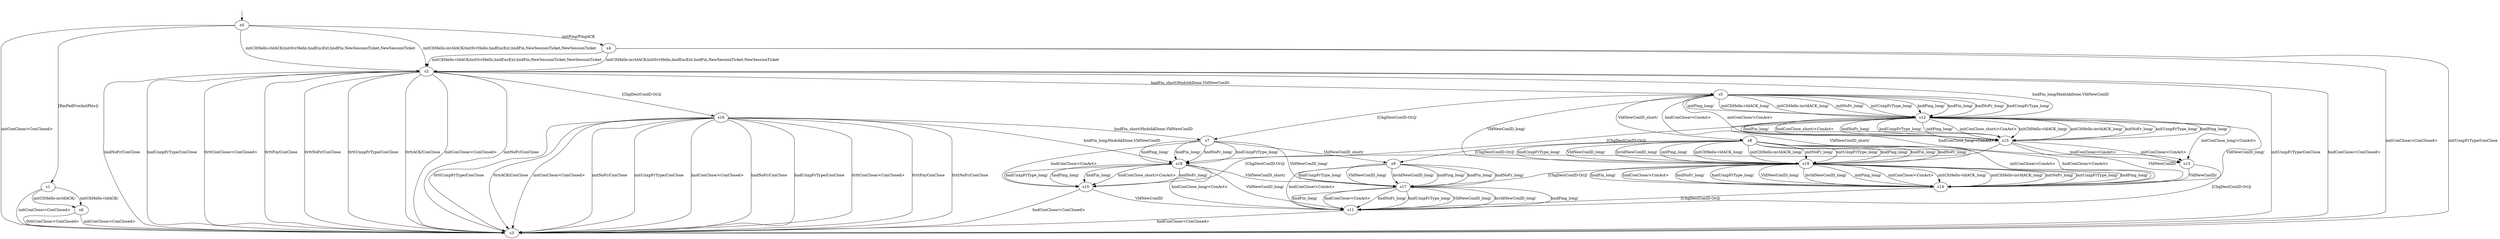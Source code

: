 digraph "../results/lsquicModels/lsquic-PSK-0/learnedModel" {
s0 [label=s0];
s1 [label=s1];
s2 [label=s2];
s3 [label=s3];
s4 [label=s4];
s5 [label=s5];
s6 [label=s6];
s7 [label=s7];
s8 [label=s8];
s9 [label=s9];
s10 [label=s10];
s11 [label=s11];
s12 [label=s12];
s13 [label=s13];
s14 [label=s14];
s15 [label=s15];
s16 [label=s16];
s17 [label=s17];
s18 [label=s18];
s19 [label=s19];
s0 -> s4  [label="initPing/PingACK "];
s0 -> s3  [label="initConClose/<ConClosed> "];
s0 -> s2  [label="initCltHello-vldACK/initSvrHello,hndEncExt,hndFin,NewSessionTicket,NewSessionTicket "];
s0 -> s2  [label="initCltHello-invldACK/initSvrHello,hndEncExt,hndFin,NewSessionTicket,NewSessionTicket "];
s0 -> s1  [label="[RmPadFrmInitPkts]/ "];
s1 -> s3  [label="initConClose/<ConClosed> "];
s1 -> s6  [label="initCltHello-vldACK/ "];
s1 -> s6  [label="initCltHello-invldACK/ "];
s2 -> s3  [label="initConClose/<ConClosed> "];
s2 -> s3  [label="initNoFr/ConClose "];
s2 -> s3  [label="initUnxpFrType/ConClose "];
s2 -> s5  [label="hndFin_short/HndshkDone,VldNewConID "];
s2 -> s12  [label="hndFin_long/HndshkDone,VldNewConID "];
s2 -> s3  [label="hndConClose/<ConClosed> "];
s2 -> s3  [label="hndNoFr/ConClose "];
s2 -> s3  [label="hndUnxpFrType/ConClose "];
s2 -> s3  [label="0rttConClose/<ConClosed> "];
s2 -> s3  [label="0rttFin/ConClose "];
s2 -> s3  [label="0rttNoFr/ConClose "];
s2 -> s3  [label="0rttUnxpFrType/ConClose "];
s2 -> s3  [label="0rttACK/ConClose "];
s2 -> s16  [label="[ChgDestConID-Ori]/ "];
s4 -> s3  [label="initConClose/<ConClosed> "];
s4 -> s2  [label="initCltHello-vldACK/initSvrHello,hndEncExt,hndFin,NewSessionTicket,NewSessionTicket "];
s4 -> s2  [label="initCltHello-invldACK/initSvrHello,hndEncExt,hndFin,NewSessionTicket,NewSessionTicket "];
s4 -> s3  [label="initUnxpFrType/ConClose "];
s5 -> s12  [label="initPing_long/ "];
s5 -> s15  [label="initConClose/<ConAct> "];
s5 -> s12  [label="initCltHello-vldACK_long/ "];
s5 -> s12  [label="initCltHello-invldACK_long/ "];
s5 -> s12  [label="initNoFr_long/ "];
s5 -> s12  [label="initUnxpFrType_long/ "];
s5 -> s12  [label="hndPing_long/ "];
s5 -> s12  [label="hndFin_long/ "];
s5 -> s15  [label="hndConClose/<ConAct> "];
s5 -> s12  [label="hndNoFr_long/ "];
s5 -> s12  [label="hndUnxpFrType_long/ "];
s5 -> s8  [label="VldNewConID_short/ "];
s5 -> s19  [label="VldNewConID_long/ "];
s5 -> s7  [label="[ChgDestConID-Ori]/ "];
s6 -> s3  [label="initConClose/<ConClosed> "];
s6 -> s3  [label="0rttConClose/<ConClosed> "];
s7 -> s18  [label="hndPing_long/ "];
s7 -> s18  [label="hndFin_long/ "];
s7 -> s10  [label="hndConClose/<ConAct> "];
s7 -> s18  [label="hndNoFr_long/ "];
s7 -> s18  [label="hndUnxpFrType_long/ "];
s7 -> s9  [label="VldNewConID_short/ "];
s7 -> s17  [label="VldNewConID_long/ "];
s8 -> s19  [label="initPing_long/ "];
s8 -> s14  [label="initConClose/<ConAct> "];
s8 -> s19  [label="initCltHello-vldACK_long/ "];
s8 -> s19  [label="initCltHello-invldACK_long/ "];
s8 -> s19  [label="initNoFr_long/ "];
s8 -> s19  [label="initUnxpFrType_long/ "];
s8 -> s19  [label="hndPing_long/ "];
s8 -> s19  [label="hndFin_long/ "];
s8 -> s14  [label="hndConClose/<ConAct> "];
s8 -> s19  [label="hndNoFr_long/ "];
s8 -> s19  [label="hndUnxpFrType_long/ "];
s8 -> s19  [label="VldNewConID_long/ "];
s8 -> s19  [label="InvldNewConID_long/ "];
s8 -> s9  [label="[ChgDestConID-Ori]/ "];
s9 -> s17  [label="hndPing_long/ "];
s9 -> s17  [label="hndFin_long/ "];
s9 -> s11  [label="hndConClose/<ConAct> "];
s9 -> s17  [label="hndNoFr_long/ "];
s9 -> s17  [label="hndUnxpFrType_long/ "];
s9 -> s17  [label="VldNewConID_long/ "];
s9 -> s17  [label="InvldNewConID_long/ "];
s10 -> s3  [label="hndConClose/<ConClosed> "];
s10 -> s11  [label="VldNewConID/ "];
s11 -> s3  [label="hndConClose/<ConClosed> "];
s12 -> s15  [label="initPing_long/ "];
s12 -> s15  [label="initConClose_short/<ConAct> "];
s12 -> s13  [label="initConClose_long/<ConAct> "];
s12 -> s15  [label="initCltHello-vldACK_long/ "];
s12 -> s15  [label="initCltHello-invldACK_long/ "];
s12 -> s15  [label="initNoFr_long/ "];
s12 -> s15  [label="initUnxpFrType_long/ "];
s12 -> s15  [label="hndPing_long/ "];
s12 -> s15  [label="hndFin_long/ "];
s12 -> s15  [label="hndConClose_short/<ConAct> "];
s12 -> s13  [label="hndConClose_long/<ConAct> "];
s12 -> s15  [label="hndNoFr_long/ "];
s12 -> s15  [label="hndUnxpFrType_long/ "];
s12 -> s19  [label="VldNewConID_short/ "];
s12 -> s14  [label="VldNewConID_long/ "];
s12 -> s18  [label="[ChgDestConID-Ori]/ "];
s13 -> s14  [label="VldNewConID/ "];
s13 -> s11  [label="[ChgDestConID-Ori]/ "];
s14 -> s11  [label="[ChgDestConID-Ori]/ "];
s15 -> s13  [label="initConClose/<ConAct> "];
s15 -> s13  [label="hndConClose/<ConAct> "];
s15 -> s14  [label="VldNewConID/ "];
s15 -> s10  [label="[ChgDestConID-Ori]/ "];
s16 -> s3  [label="initConClose/<ConClosed> "];
s16 -> s3  [label="initNoFr/ConClose "];
s16 -> s3  [label="initUnxpFrType/ConClose "];
s16 -> s7  [label="hndFin_short/HndshkDone,VldNewConID "];
s16 -> s18  [label="hndFin_long/HndshkDone,VldNewConID "];
s16 -> s3  [label="hndConClose/<ConClosed> "];
s16 -> s3  [label="hndNoFr/ConClose "];
s16 -> s3  [label="hndUnxpFrType/ConClose "];
s16 -> s3  [label="0rttConClose/<ConClosed> "];
s16 -> s3  [label="0rttFin/ConClose "];
s16 -> s3  [label="0rttNoFr/ConClose "];
s16 -> s3  [label="0rttUnxpFrType/ConClose "];
s16 -> s3  [label="0rttACK/ConClose "];
s17 -> s11  [label="hndPing_long/ "];
s17 -> s11  [label="hndFin_long/ "];
s17 -> s11  [label="hndConClose/<ConAct> "];
s17 -> s11  [label="hndNoFr_long/ "];
s17 -> s11  [label="hndUnxpFrType_long/ "];
s17 -> s11  [label="VldNewConID_long/ "];
s17 -> s11  [label="InvldNewConID_long/ "];
s18 -> s10  [label="hndPing_long/ "];
s18 -> s10  [label="hndFin_long/ "];
s18 -> s10  [label="hndConClose_short/<ConAct> "];
s18 -> s11  [label="hndConClose_long/<ConAct> "];
s18 -> s10  [label="hndNoFr_long/ "];
s18 -> s10  [label="hndUnxpFrType_long/ "];
s18 -> s17  [label="VldNewConID_short/ "];
s18 -> s11  [label="VldNewConID_long/ "];
s19 -> s14  [label="initPing_long/ "];
s19 -> s14  [label="initConClose/<ConAct> "];
s19 -> s14  [label="initCltHello-vldACK_long/ "];
s19 -> s14  [label="initCltHello-invldACK_long/ "];
s19 -> s14  [label="initNoFr_long/ "];
s19 -> s14  [label="initUnxpFrType_long/ "];
s19 -> s14  [label="hndPing_long/ "];
s19 -> s14  [label="hndFin_long/ "];
s19 -> s14  [label="hndConClose/<ConAct> "];
s19 -> s14  [label="hndNoFr_long/ "];
s19 -> s14  [label="hndUnxpFrType_long/ "];
s19 -> s14  [label="VldNewConID_long/ "];
s19 -> s14  [label="InvldNewConID_long/ "];
s19 -> s17  [label="[ChgDestConID-Ori]/ "];
__start0 [label="", shape=none];
__start0 -> s0  [label=""];
}
